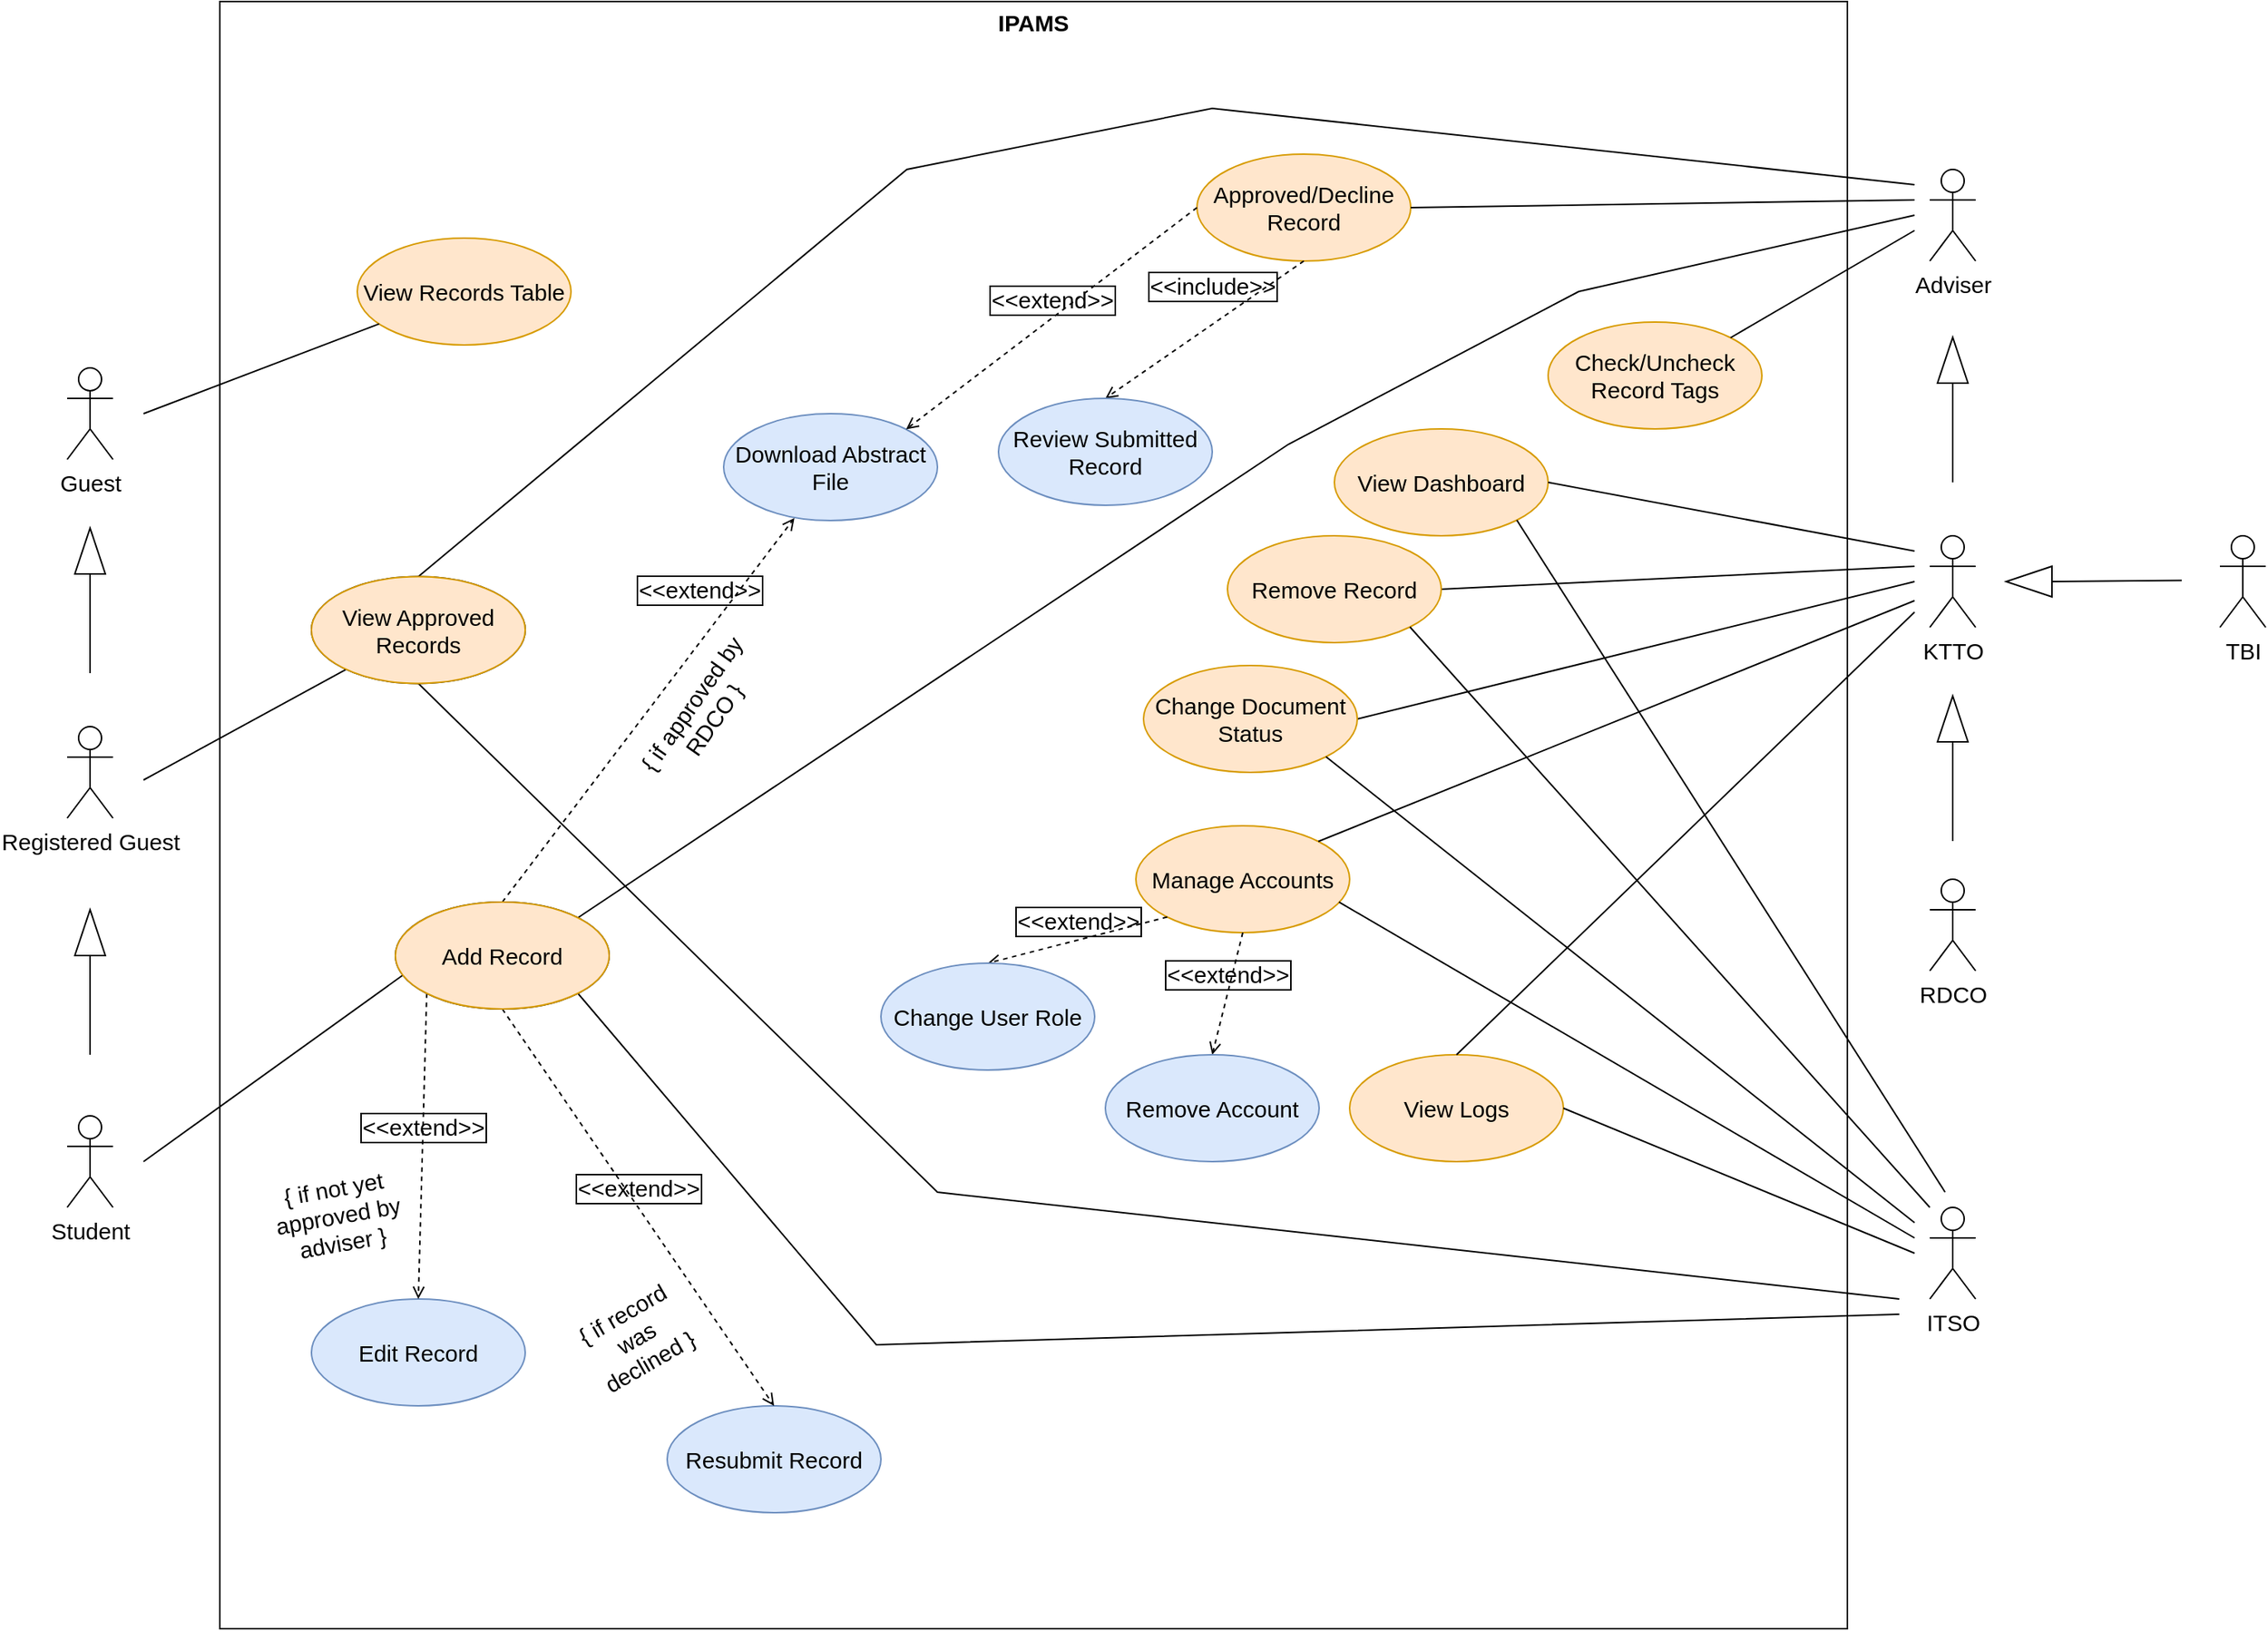 <mxfile version="17.0.0" type="github">
  <diagram id="wcthhbRkcaCc9vDPoBOK" name="Page-1">
    <mxGraphModel dx="1447" dy="750" grid="1" gridSize="10" guides="1" tooltips="1" connect="1" arrows="1" fold="1" page="1" pageScale="1" pageWidth="850" pageHeight="1100" math="0" shadow="0">
      <root>
        <mxCell id="0" />
        <mxCell id="1" parent="0" />
        <mxCell id="ioiu4KagPV8kMkHG_SKO-1" value="" style="whiteSpace=wrap;html=1;aspect=fixed;" parent="1" vertex="1">
          <mxGeometry x="390" y="50" width="1066" height="1066" as="geometry" />
        </mxCell>
        <mxCell id="ioiu4KagPV8kMkHG_SKO-3" value="Guest" style="shape=umlActor;verticalLabelPosition=bottom;verticalAlign=top;html=1;fontSize=15;" parent="1" vertex="1">
          <mxGeometry x="290" y="290" width="30" height="60" as="geometry" />
        </mxCell>
        <mxCell id="ioiu4KagPV8kMkHG_SKO-4" value="IPAMS" style="text;align=center;fontStyle=1;verticalAlign=middle;spacingLeft=3;spacingRight=3;strokeColor=none;rotatable=0;points=[[0,0.5],[1,0.5]];portConstraint=eastwest;fontSize=15;" parent="1" vertex="1">
          <mxGeometry x="883" y="50" width="80" height="26" as="geometry" />
        </mxCell>
        <mxCell id="ioiu4KagPV8kMkHG_SKO-6" value="Registered Guest" style="shape=umlActor;verticalLabelPosition=bottom;verticalAlign=top;html=1;fontSize=15;" parent="1" vertex="1">
          <mxGeometry x="290" y="525" width="30" height="60" as="geometry" />
        </mxCell>
        <mxCell id="ioiu4KagPV8kMkHG_SKO-7" value="Student" style="shape=umlActor;verticalLabelPosition=bottom;verticalAlign=top;html=1;fontSize=15;" parent="1" vertex="1">
          <mxGeometry x="290" y="780" width="30" height="60" as="geometry" />
        </mxCell>
        <mxCell id="ioiu4KagPV8kMkHG_SKO-8" value="KTTO" style="shape=umlActor;verticalLabelPosition=bottom;verticalAlign=top;html=1;fontSize=15;" parent="1" vertex="1">
          <mxGeometry x="1510" y="400" width="30" height="60" as="geometry" />
        </mxCell>
        <mxCell id="ioiu4KagPV8kMkHG_SKO-12" value="RDCO" style="shape=umlActor;verticalLabelPosition=bottom;verticalAlign=top;html=1;fontSize=15;" parent="1" vertex="1">
          <mxGeometry x="1510" y="625" width="30" height="60" as="geometry" />
        </mxCell>
        <mxCell id="ioiu4KagPV8kMkHG_SKO-18" value="Adviser" style="shape=umlActor;verticalLabelPosition=bottom;verticalAlign=top;html=1;fontSize=15;" parent="1" vertex="1">
          <mxGeometry x="1510" y="160" width="30" height="60" as="geometry" />
        </mxCell>
        <mxCell id="JJTdI-dGNaC50hc8QYsU-7" value="" style="endArrow=none;html=1;rounded=0;entryX=0.033;entryY=0.686;entryDx=0;entryDy=0;entryPerimeter=0;" parent="1" target="JJTdI-dGNaC50hc8QYsU-8" edge="1">
          <mxGeometry width="50" height="50" relative="1" as="geometry">
            <mxPoint x="340" y="810" as="sourcePoint" />
            <mxPoint x="580" y="810" as="targetPoint" />
          </mxGeometry>
        </mxCell>
        <mxCell id="JJTdI-dGNaC50hc8QYsU-8" value="&lt;font style=&quot;font-size: 15px&quot;&gt;Add Record&lt;/font&gt;" style="ellipse;whiteSpace=wrap;html=1;" parent="1" vertex="1">
          <mxGeometry x="505" y="640" width="140" height="70" as="geometry" />
        </mxCell>
        <mxCell id="JJTdI-dGNaC50hc8QYsU-27" value="" style="triangle;whiteSpace=wrap;html=1;fontSize=15;rotation=-90;" parent="1" vertex="1">
          <mxGeometry x="290" y="400" width="30" height="20" as="geometry" />
        </mxCell>
        <mxCell id="JJTdI-dGNaC50hc8QYsU-28" value="" style="endArrow=none;html=1;rounded=0;labelBorderColor=default;fontSize=15;entryX=0;entryY=0.5;entryDx=0;entryDy=0;" parent="1" target="JJTdI-dGNaC50hc8QYsU-27" edge="1">
          <mxGeometry width="50" height="50" relative="1" as="geometry">
            <mxPoint x="305" y="490" as="sourcePoint" />
            <mxPoint x="360" y="450" as="targetPoint" />
          </mxGeometry>
        </mxCell>
        <mxCell id="JJTdI-dGNaC50hc8QYsU-56" value="&lt;font style=&quot;font-size: 15px&quot;&gt;Approved/Decline Record&lt;/font&gt;" style="ellipse;whiteSpace=wrap;html=1;fillColor=#ffe6cc;strokeColor=#d79b00;" parent="1" vertex="1">
          <mxGeometry x="1030" y="150" width="140" height="70" as="geometry" />
        </mxCell>
        <mxCell id="JJTdI-dGNaC50hc8QYsU-57" value="" style="endArrow=none;html=1;rounded=0;labelBorderColor=default;fontSize=15;exitX=1;exitY=0.5;exitDx=0;exitDy=0;" parent="1" source="JJTdI-dGNaC50hc8QYsU-56" edge="1">
          <mxGeometry width="50" height="50" relative="1" as="geometry">
            <mxPoint x="1290" y="240" as="sourcePoint" />
            <mxPoint x="1500" y="180" as="targetPoint" />
          </mxGeometry>
        </mxCell>
        <mxCell id="JJTdI-dGNaC50hc8QYsU-59" value="&lt;font style=&quot;font-size: 15px&quot;&gt;Download Abstract File&lt;/font&gt;" style="ellipse;whiteSpace=wrap;html=1;fillColor=#dae8fc;strokeColor=#6c8ebf;" parent="1" vertex="1">
          <mxGeometry x="720" y="320" width="140" height="70" as="geometry" />
        </mxCell>
        <mxCell id="JJTdI-dGNaC50hc8QYsU-60" value="&amp;lt;&amp;lt;extend&amp;gt;&amp;gt;" style="html=1;verticalAlign=bottom;labelBackgroundColor=none;endArrow=open;endFill=0;dashed=1;rounded=0;labelBorderColor=default;fontSize=15;exitX=0;exitY=0.5;exitDx=0;exitDy=0;entryX=1;entryY=0;entryDx=0;entryDy=0;" parent="1" source="JJTdI-dGNaC50hc8QYsU-56" target="JJTdI-dGNaC50hc8QYsU-59" edge="1">
          <mxGeometry width="160" relative="1" as="geometry">
            <mxPoint x="970" y="400" as="sourcePoint" />
            <mxPoint x="1130" y="400" as="targetPoint" />
            <Array as="points" />
          </mxGeometry>
        </mxCell>
        <mxCell id="JJTdI-dGNaC50hc8QYsU-61" value="&lt;span style=&quot;font-size: 15px&quot;&gt;Check/Uncheck Record Tags&lt;/span&gt;" style="ellipse;whiteSpace=wrap;html=1;fillColor=#ffe6cc;strokeColor=#d79b00;" parent="1" vertex="1">
          <mxGeometry x="1260" y="260" width="140" height="70" as="geometry" />
        </mxCell>
        <mxCell id="JJTdI-dGNaC50hc8QYsU-62" value="" style="endArrow=none;html=1;rounded=0;labelBorderColor=default;fontSize=15;exitX=1;exitY=0;exitDx=0;exitDy=0;" parent="1" source="JJTdI-dGNaC50hc8QYsU-61" edge="1">
          <mxGeometry width="50" height="50" relative="1" as="geometry">
            <mxPoint x="1310" y="345" as="sourcePoint" />
            <mxPoint x="1500" y="200" as="targetPoint" />
          </mxGeometry>
        </mxCell>
        <mxCell id="JJTdI-dGNaC50hc8QYsU-65" value="&lt;font style=&quot;font-size: 15px&quot;&gt;Edit Record&lt;/font&gt;" style="ellipse;whiteSpace=wrap;html=1;fillColor=#dae8fc;strokeColor=#6c8ebf;" parent="1" vertex="1">
          <mxGeometry x="450" y="900" width="140" height="70" as="geometry" />
        </mxCell>
        <mxCell id="JJTdI-dGNaC50hc8QYsU-66" value="&amp;lt;&amp;lt;extend&amp;gt;&amp;gt;" style="html=1;verticalAlign=bottom;labelBackgroundColor=none;endArrow=open;endFill=0;dashed=1;rounded=0;labelBorderColor=default;fontSize=15;exitX=0;exitY=1;exitDx=0;exitDy=0;entryX=0.5;entryY=0;entryDx=0;entryDy=0;" parent="1" source="JJTdI-dGNaC50hc8QYsU-8" target="JJTdI-dGNaC50hc8QYsU-65" edge="1">
          <mxGeometry width="160" relative="1" as="geometry">
            <mxPoint x="929.995" y="845.002" as="sourcePoint" />
            <mxPoint x="990" y="1025.51" as="targetPoint" />
          </mxGeometry>
        </mxCell>
        <mxCell id="JJTdI-dGNaC50hc8QYsU-67" value="{ if not yet approved by adviser }" style="text;html=1;strokeColor=none;fillColor=none;align=center;verticalAlign=middle;whiteSpace=wrap;rounded=0;fontSize=15;rotation=-10;" parent="1" vertex="1">
          <mxGeometry x="410" y="800" width="115" height="90" as="geometry" />
        </mxCell>
        <mxCell id="JJTdI-dGNaC50hc8QYsU-70" value="&amp;lt;&amp;lt;extend&amp;gt;&amp;gt;" style="html=1;verticalAlign=bottom;labelBackgroundColor=none;endArrow=open;endFill=0;dashed=1;rounded=0;labelBorderColor=default;fontSize=15;exitX=0.5;exitY=0;exitDx=0;exitDy=0;entryX=0.331;entryY=0.976;entryDx=0;entryDy=0;entryPerimeter=0;" parent="1" source="JJTdI-dGNaC50hc8QYsU-8" target="JJTdI-dGNaC50hc8QYsU-59" edge="1">
          <mxGeometry x="0.462" y="13" width="160" relative="1" as="geometry">
            <mxPoint x="620" y="660" as="sourcePoint" />
            <mxPoint x="780" y="660" as="targetPoint" />
            <mxPoint as="offset" />
          </mxGeometry>
        </mxCell>
        <mxCell id="JJTdI-dGNaC50hc8QYsU-71" value="{ if approved by RDCO }" style="text;html=1;strokeColor=none;fillColor=none;align=center;verticalAlign=middle;whiteSpace=wrap;rounded=0;fontSize=15;rotation=-55;" parent="1" vertex="1">
          <mxGeometry x="630" y="470" width="151.79" height="90" as="geometry" />
        </mxCell>
        <mxCell id="JJTdI-dGNaC50hc8QYsU-72" value="&amp;lt;&amp;lt;include&amp;gt;&amp;gt;" style="html=1;verticalAlign=bottom;labelBackgroundColor=none;endArrow=open;endFill=0;dashed=1;rounded=0;labelBorderColor=default;fontSize=15;entryX=0.5;entryY=0;entryDx=0;entryDy=0;exitX=0.5;exitY=1;exitDx=0;exitDy=0;" parent="1" source="JJTdI-dGNaC50hc8QYsU-56" target="JJTdI-dGNaC50hc8QYsU-73" edge="1">
          <mxGeometry x="-0.16" y="-9" width="160" relative="1" as="geometry">
            <mxPoint x="800" y="290" as="sourcePoint" />
            <mxPoint x="960" y="290" as="targetPoint" />
            <mxPoint y="-1" as="offset" />
          </mxGeometry>
        </mxCell>
        <mxCell id="JJTdI-dGNaC50hc8QYsU-73" value="&lt;font style=&quot;font-size: 15px&quot;&gt;Review Submitted Record&lt;/font&gt;" style="ellipse;whiteSpace=wrap;html=1;fillColor=#dae8fc;strokeColor=#6c8ebf;" parent="1" vertex="1">
          <mxGeometry x="900" y="310" width="140" height="70" as="geometry" />
        </mxCell>
        <mxCell id="JJTdI-dGNaC50hc8QYsU-76" value="View Dashboard" style="ellipse;whiteSpace=wrap;html=1;fontSize=15;fillColor=#ffe6cc;strokeColor=#d79b00;" parent="1" vertex="1">
          <mxGeometry x="1120" y="330" width="140" height="70" as="geometry" />
        </mxCell>
        <mxCell id="JJTdI-dGNaC50hc8QYsU-79" value="" style="endArrow=none;html=1;rounded=0;labelBorderColor=default;fontSize=15;exitX=1;exitY=0.5;exitDx=0;exitDy=0;" parent="1" source="JJTdI-dGNaC50hc8QYsU-76" edge="1">
          <mxGeometry width="50" height="50" relative="1" as="geometry">
            <mxPoint x="1189.995" y="525.508" as="sourcePoint" />
            <mxPoint x="1500" y="410" as="targetPoint" />
          </mxGeometry>
        </mxCell>
        <mxCell id="JJTdI-dGNaC50hc8QYsU-80" value="" style="endArrow=none;html=1;rounded=0;labelBorderColor=default;fontSize=15;exitX=1;exitY=0.5;exitDx=0;exitDy=0;" parent="1" source="JJTdI-dGNaC50hc8QYsU-81" edge="1">
          <mxGeometry width="50" height="50" relative="1" as="geometry">
            <mxPoint x="1250" y="455" as="sourcePoint" />
            <mxPoint x="1500" y="420" as="targetPoint" />
          </mxGeometry>
        </mxCell>
        <mxCell id="JJTdI-dGNaC50hc8QYsU-81" value="&lt;font style=&quot;font-size: 15px&quot;&gt;Remove Record&lt;/font&gt;" style="ellipse;whiteSpace=wrap;html=1;fillColor=#ffe6cc;strokeColor=#d79b00;" parent="1" vertex="1">
          <mxGeometry x="1050" y="400" width="140" height="70" as="geometry" />
        </mxCell>
        <mxCell id="JJTdI-dGNaC50hc8QYsU-85" value="" style="endArrow=none;html=1;rounded=0;labelBorderColor=default;fontSize=15;exitX=1;exitY=0.5;exitDx=0;exitDy=0;" parent="1" source="JJTdI-dGNaC50hc8QYsU-86" edge="1">
          <mxGeometry width="50" height="50" relative="1" as="geometry">
            <mxPoint x="1160" y="535" as="sourcePoint" />
            <mxPoint x="1500" y="430" as="targetPoint" />
          </mxGeometry>
        </mxCell>
        <mxCell id="JJTdI-dGNaC50hc8QYsU-86" value="&lt;font style=&quot;font-size: 15px&quot;&gt;Change Document Status&lt;/font&gt;" style="ellipse;whiteSpace=wrap;html=1;fillColor=#ffe6cc;strokeColor=#d79b00;" parent="1" vertex="1">
          <mxGeometry x="995" y="485" width="140" height="70" as="geometry" />
        </mxCell>
        <mxCell id="JJTdI-dGNaC50hc8QYsU-87" value="&lt;span style=&quot;font-size: 15px&quot;&gt;Manage Accounts&lt;/span&gt;" style="ellipse;whiteSpace=wrap;html=1;fillColor=#ffe6cc;strokeColor=#d79b00;" parent="1" vertex="1">
          <mxGeometry x="990" y="590" width="140" height="70" as="geometry" />
        </mxCell>
        <mxCell id="JJTdI-dGNaC50hc8QYsU-88" value="" style="endArrow=none;html=1;rounded=0;labelBorderColor=default;fontSize=15;exitX=1;exitY=0;exitDx=0;exitDy=0;" parent="1" source="JJTdI-dGNaC50hc8QYsU-87" edge="1">
          <mxGeometry width="50" height="50" relative="1" as="geometry">
            <mxPoint x="1100" y="487.5" as="sourcePoint" />
            <mxPoint x="1500" y="442.5" as="targetPoint" />
          </mxGeometry>
        </mxCell>
        <mxCell id="JJTdI-dGNaC50hc8QYsU-90" value="&amp;lt;&amp;lt;extend&amp;gt;&amp;gt;" style="html=1;verticalAlign=bottom;labelBackgroundColor=none;endArrow=open;endFill=0;dashed=1;rounded=0;labelBorderColor=default;fontSize=15;entryX=0.5;entryY=0;entryDx=0;entryDy=0;exitX=0;exitY=1;exitDx=0;exitDy=0;" parent="1" source="JJTdI-dGNaC50hc8QYsU-87" target="JJTdI-dGNaC50hc8QYsU-91" edge="1">
          <mxGeometry width="160" relative="1" as="geometry">
            <mxPoint x="1210.005" y="559.492" as="sourcePoint" />
            <mxPoint x="1000.01" y="670.0" as="targetPoint" />
          </mxGeometry>
        </mxCell>
        <mxCell id="JJTdI-dGNaC50hc8QYsU-91" value="&lt;font style=&quot;font-size: 15px&quot;&gt;Change User Role&lt;/font&gt;" style="ellipse;whiteSpace=wrap;html=1;fillColor=#dae8fc;strokeColor=#6c8ebf;" parent="1" vertex="1">
          <mxGeometry x="823" y="680" width="140" height="70" as="geometry" />
        </mxCell>
        <mxCell id="JJTdI-dGNaC50hc8QYsU-94" value="&amp;lt;&amp;lt;extend&amp;gt;&amp;gt;" style="html=1;verticalAlign=bottom;labelBackgroundColor=none;endArrow=open;endFill=0;dashed=1;rounded=0;labelBorderColor=default;fontSize=15;entryX=0.5;entryY=0;entryDx=0;entryDy=0;exitX=0.5;exitY=1;exitDx=0;exitDy=0;" parent="1" source="JJTdI-dGNaC50hc8QYsU-87" target="JJTdI-dGNaC50hc8QYsU-95" edge="1">
          <mxGeometry width="160" relative="1" as="geometry">
            <mxPoint x="1320.834" y="593.919" as="sourcePoint" />
            <mxPoint x="1200.01" y="711.09" as="targetPoint" />
          </mxGeometry>
        </mxCell>
        <mxCell id="JJTdI-dGNaC50hc8QYsU-95" value="&lt;font style=&quot;font-size: 15px&quot;&gt;Remove Account&lt;/font&gt;" style="ellipse;whiteSpace=wrap;html=1;fillColor=#dae8fc;strokeColor=#6c8ebf;" parent="1" vertex="1">
          <mxGeometry x="970" y="740" width="140" height="70" as="geometry" />
        </mxCell>
        <mxCell id="JJTdI-dGNaC50hc8QYsU-97" value="&lt;span style=&quot;font-size: 15px&quot;&gt;View Logs&lt;/span&gt;" style="ellipse;whiteSpace=wrap;html=1;fillColor=#ffe6cc;strokeColor=#d79b00;" parent="1" vertex="1">
          <mxGeometry x="1130" y="740" width="140" height="70" as="geometry" />
        </mxCell>
        <mxCell id="JJTdI-dGNaC50hc8QYsU-98" value="" style="endArrow=none;html=1;rounded=0;labelBorderColor=default;fontSize=15;exitX=0.5;exitY=0;exitDx=0;exitDy=0;" parent="1" source="JJTdI-dGNaC50hc8QYsU-97" edge="1">
          <mxGeometry width="50" height="50" relative="1" as="geometry">
            <mxPoint x="1250" y="525" as="sourcePoint" />
            <mxPoint x="1500" y="450" as="targetPoint" />
          </mxGeometry>
        </mxCell>
        <mxCell id="JJTdI-dGNaC50hc8QYsU-99" value="" style="triangle;whiteSpace=wrap;html=1;fontSize=15;rotation=-90;" parent="1" vertex="1">
          <mxGeometry x="290" y="650" width="30" height="20" as="geometry" />
        </mxCell>
        <mxCell id="JJTdI-dGNaC50hc8QYsU-100" value="" style="endArrow=none;html=1;rounded=0;labelBorderColor=default;fontSize=15;entryX=0;entryY=0.5;entryDx=0;entryDy=0;" parent="1" target="JJTdI-dGNaC50hc8QYsU-99" edge="1">
          <mxGeometry width="50" height="50" relative="1" as="geometry">
            <mxPoint x="305" y="740" as="sourcePoint" />
            <mxPoint x="360" y="700" as="targetPoint" />
          </mxGeometry>
        </mxCell>
        <mxCell id="JJTdI-dGNaC50hc8QYsU-101" value="" style="triangle;whiteSpace=wrap;html=1;fontSize=15;rotation=-90;" parent="1" vertex="1">
          <mxGeometry x="1510" y="275" width="30" height="20" as="geometry" />
        </mxCell>
        <mxCell id="JJTdI-dGNaC50hc8QYsU-102" value="" style="endArrow=none;html=1;rounded=0;labelBorderColor=default;fontSize=15;entryX=0;entryY=0.5;entryDx=0;entryDy=0;" parent="1" target="JJTdI-dGNaC50hc8QYsU-101" edge="1">
          <mxGeometry width="50" height="50" relative="1" as="geometry">
            <mxPoint x="1525" y="365" as="sourcePoint" />
            <mxPoint x="1580" y="325" as="targetPoint" />
          </mxGeometry>
        </mxCell>
        <mxCell id="JJTdI-dGNaC50hc8QYsU-103" value="" style="triangle;whiteSpace=wrap;html=1;fontSize=15;rotation=-90;" parent="1" vertex="1">
          <mxGeometry x="1510" y="510" width="30" height="20" as="geometry" />
        </mxCell>
        <mxCell id="JJTdI-dGNaC50hc8QYsU-104" value="" style="endArrow=none;html=1;rounded=0;labelBorderColor=default;fontSize=15;entryX=0;entryY=0.5;entryDx=0;entryDy=0;" parent="1" target="JJTdI-dGNaC50hc8QYsU-103" edge="1">
          <mxGeometry width="50" height="50" relative="1" as="geometry">
            <mxPoint x="1525" y="600.0" as="sourcePoint" />
            <mxPoint x="1580" y="560" as="targetPoint" />
          </mxGeometry>
        </mxCell>
        <mxCell id="JJTdI-dGNaC50hc8QYsU-111" value="TBI" style="shape=umlActor;verticalLabelPosition=bottom;verticalAlign=top;html=1;fontSize=15;" parent="1" vertex="1">
          <mxGeometry x="1700" y="400" width="30" height="60" as="geometry" />
        </mxCell>
        <mxCell id="JJTdI-dGNaC50hc8QYsU-113" value="" style="endArrow=none;html=1;rounded=0;labelBorderColor=default;fontSize=15;exitX=0;exitY=0.5;exitDx=0;exitDy=0;" parent="1" source="JJTdI-dGNaC50hc8QYsU-119" edge="1">
          <mxGeometry width="50" height="50" relative="1" as="geometry">
            <mxPoint x="1610" y="429.29" as="sourcePoint" />
            <mxPoint x="1675" y="429.29" as="targetPoint" />
          </mxGeometry>
        </mxCell>
        <mxCell id="JJTdI-dGNaC50hc8QYsU-119" value="" style="triangle;whiteSpace=wrap;html=1;fontSize=15;rotation=-180;" parent="1" vertex="1">
          <mxGeometry x="1560" y="420" width="30" height="20" as="geometry" />
        </mxCell>
        <mxCell id="JJTdI-dGNaC50hc8QYsU-122" value="" style="endArrow=none;html=1;rounded=0;labelBorderColor=default;fontSize=15;exitX=1;exitY=0;exitDx=0;exitDy=0;" parent="1" source="JJTdI-dGNaC50hc8QYsU-8" edge="1">
          <mxGeometry width="50" height="50" relative="1" as="geometry">
            <mxPoint x="1349.995" y="246.508" as="sourcePoint" />
            <mxPoint x="1500" y="190" as="targetPoint" />
            <Array as="points">
              <mxPoint x="1090" y="340" />
              <mxPoint x="1280" y="240" />
            </Array>
          </mxGeometry>
        </mxCell>
        <mxCell id="JJTdI-dGNaC50hc8QYsU-125" value="" style="endArrow=none;html=1;rounded=0;exitX=0.5;exitY=0;exitDx=0;exitDy=0;" parent="1" source="JJTdI-dGNaC50hc8QYsU-141" edge="1">
          <mxGeometry width="50" height="50" relative="1" as="geometry">
            <mxPoint x="660" y="280" as="sourcePoint" />
            <mxPoint x="1500" y="170" as="targetPoint" />
            <Array as="points">
              <mxPoint x="840" y="160" />
              <mxPoint x="1040" y="120" />
            </Array>
          </mxGeometry>
        </mxCell>
        <mxCell id="JJTdI-dGNaC50hc8QYsU-126" value="ITSO" style="shape=umlActor;verticalLabelPosition=bottom;verticalAlign=top;html=1;fontSize=15;" parent="1" vertex="1">
          <mxGeometry x="1510" y="840" width="30" height="60" as="geometry" />
        </mxCell>
        <mxCell id="JJTdI-dGNaC50hc8QYsU-127" value="" style="endArrow=none;html=1;rounded=0;labelBorderColor=default;fontSize=15;exitX=1;exitY=0.5;exitDx=0;exitDy=0;" parent="1" source="JJTdI-dGNaC50hc8QYsU-97" edge="1">
          <mxGeometry width="50" height="50" relative="1" as="geometry">
            <mxPoint x="1340" y="610" as="sourcePoint" />
            <mxPoint x="1500" y="870" as="targetPoint" />
          </mxGeometry>
        </mxCell>
        <mxCell id="JJTdI-dGNaC50hc8QYsU-128" value="" style="endArrow=none;html=1;rounded=0;labelBorderColor=default;fontSize=15;exitX=0.95;exitY=0.714;exitDx=0;exitDy=0;exitPerimeter=0;" parent="1" source="JJTdI-dGNaC50hc8QYsU-87" edge="1">
          <mxGeometry width="50" height="50" relative="1" as="geometry">
            <mxPoint x="1239.497" y="809.749" as="sourcePoint" />
            <mxPoint x="1500" y="860" as="targetPoint" />
          </mxGeometry>
        </mxCell>
        <mxCell id="JJTdI-dGNaC50hc8QYsU-129" value="" style="endArrow=none;html=1;rounded=0;labelBorderColor=default;fontSize=15;exitX=1;exitY=1;exitDx=0;exitDy=0;" parent="1" source="JJTdI-dGNaC50hc8QYsU-86" edge="1">
          <mxGeometry width="50" height="50" relative="1" as="geometry">
            <mxPoint x="1139.497" y="659.749" as="sourcePoint" />
            <mxPoint x="1500" y="850" as="targetPoint" />
          </mxGeometry>
        </mxCell>
        <mxCell id="JJTdI-dGNaC50hc8QYsU-130" value="" style="endArrow=none;html=1;rounded=0;labelBorderColor=default;fontSize=15;exitX=1;exitY=1;exitDx=0;exitDy=0;" parent="1" source="JJTdI-dGNaC50hc8QYsU-81" edge="1">
          <mxGeometry width="50" height="50" relative="1" as="geometry">
            <mxPoint x="1124.497" y="554.749" as="sourcePoint" />
            <mxPoint x="1510" y="840" as="targetPoint" />
          </mxGeometry>
        </mxCell>
        <mxCell id="JJTdI-dGNaC50hc8QYsU-131" value="" style="endArrow=none;html=1;rounded=0;labelBorderColor=default;fontSize=15;exitX=1;exitY=1;exitDx=0;exitDy=0;" parent="1" source="JJTdI-dGNaC50hc8QYsU-76" edge="1">
          <mxGeometry width="50" height="50" relative="1" as="geometry">
            <mxPoint x="1179.497" y="469.749" as="sourcePoint" />
            <mxPoint x="1520" y="830" as="targetPoint" />
          </mxGeometry>
        </mxCell>
        <mxCell id="JJTdI-dGNaC50hc8QYsU-132" value="" style="endArrow=none;html=1;rounded=0;labelBorderColor=default;fontSize=15;exitX=1;exitY=1;exitDx=0;exitDy=0;" parent="1" source="JJTdI-dGNaC50hc8QYsU-8" edge="1">
          <mxGeometry width="50" height="50" relative="1" as="geometry">
            <mxPoint x="679.997" y="709.999" as="sourcePoint" />
            <mxPoint x="1490" y="910" as="targetPoint" />
            <Array as="points">
              <mxPoint x="820" y="930" />
            </Array>
          </mxGeometry>
        </mxCell>
        <mxCell id="JJTdI-dGNaC50hc8QYsU-133" value="" style="endArrow=none;html=1;rounded=0;labelBorderColor=default;fontSize=15;exitX=0.5;exitY=1;exitDx=0;exitDy=0;" parent="1" source="JJTdI-dGNaC50hc8QYsU-141" edge="1">
          <mxGeometry width="50" height="50" relative="1" as="geometry">
            <mxPoint x="1239.497" y="809.749" as="sourcePoint" />
            <mxPoint x="1490" y="900" as="targetPoint" />
            <Array as="points">
              <mxPoint x="860" y="830" />
            </Array>
          </mxGeometry>
        </mxCell>
        <mxCell id="JJTdI-dGNaC50hc8QYsU-2" value="&lt;font style=&quot;font-size: 15px&quot;&gt;View Records Table&lt;/font&gt;" style="ellipse;whiteSpace=wrap;html=1;fillColor=#ffe6cc;strokeColor=#d79b00;" parent="1" vertex="1">
          <mxGeometry x="480" y="205" width="140" height="70" as="geometry" />
        </mxCell>
        <mxCell id="JJTdI-dGNaC50hc8QYsU-135" value="" style="endArrow=none;html=1;rounded=0;" parent="1" target="JJTdI-dGNaC50hc8QYsU-2" edge="1">
          <mxGeometry width="50" height="50" relative="1" as="geometry">
            <mxPoint x="340.0" y="320" as="sourcePoint" />
            <mxPoint x="580.0" y="320" as="targetPoint" />
          </mxGeometry>
        </mxCell>
        <mxCell id="JJTdI-dGNaC50hc8QYsU-138" value="&lt;font style=&quot;font-size: 15px&quot;&gt;Resubmit Record&lt;/font&gt;" style="ellipse;whiteSpace=wrap;html=1;fillColor=#dae8fc;strokeColor=#6c8ebf;" parent="1" vertex="1">
          <mxGeometry x="683" y="970" width="140" height="70" as="geometry" />
        </mxCell>
        <mxCell id="JJTdI-dGNaC50hc8QYsU-139" value="&amp;lt;&amp;lt;extend&amp;gt;&amp;gt;" style="html=1;verticalAlign=bottom;labelBackgroundColor=none;endArrow=open;endFill=0;dashed=1;rounded=0;labelBorderColor=default;fontSize=15;exitX=0.5;exitY=1;exitDx=0;exitDy=0;entryX=0.5;entryY=0;entryDx=0;entryDy=0;" parent="1" source="JJTdI-dGNaC50hc8QYsU-8" target="JJTdI-dGNaC50hc8QYsU-138" edge="1">
          <mxGeometry width="160" relative="1" as="geometry">
            <mxPoint x="610.0" y="720" as="sourcePoint" />
            <mxPoint x="1185" y="1095.51" as="targetPoint" />
          </mxGeometry>
        </mxCell>
        <mxCell id="JJTdI-dGNaC50hc8QYsU-140" value="{ if record was declined }" style="text;html=1;strokeColor=none;fillColor=none;align=center;verticalAlign=middle;whiteSpace=wrap;rounded=0;fontSize=15;rotation=-30;" parent="1" vertex="1">
          <mxGeometry x="620" y="870" width="85" height="110" as="geometry" />
        </mxCell>
        <mxCell id="JJTdI-dGNaC50hc8QYsU-141" value="&lt;font style=&quot;font-size: 15px&quot;&gt;View Approved Records&lt;/font&gt;" style="ellipse;whiteSpace=wrap;html=1;" parent="1" vertex="1">
          <mxGeometry x="450" y="426.73" width="140" height="70" as="geometry" />
        </mxCell>
        <mxCell id="JJTdI-dGNaC50hc8QYsU-142" value="" style="endArrow=none;html=1;rounded=0;" parent="1" target="JJTdI-dGNaC50hc8QYsU-141" edge="1">
          <mxGeometry width="50" height="50" relative="1" as="geometry">
            <mxPoint x="340.0" y="560" as="sourcePoint" />
            <mxPoint x="580.0" y="560" as="targetPoint" />
          </mxGeometry>
        </mxCell>
        <mxCell id="3bCKaf0WXBqxAJ5QHQdf-1" value="&lt;font style=&quot;font-size: 15px&quot;&gt;Add Record&lt;/font&gt;" style="ellipse;whiteSpace=wrap;html=1;fillColor=#ffe6cc;strokeColor=#d79b00;" vertex="1" parent="1">
          <mxGeometry x="505" y="640" width="140" height="70" as="geometry" />
        </mxCell>
        <mxCell id="3bCKaf0WXBqxAJ5QHQdf-2" value="&lt;font style=&quot;font-size: 15px&quot;&gt;View Approved Records&lt;/font&gt;" style="ellipse;whiteSpace=wrap;html=1;fillColor=#ffe6cc;strokeColor=#d79b00;" vertex="1" parent="1">
          <mxGeometry x="450" y="426.73" width="140" height="70" as="geometry" />
        </mxCell>
      </root>
    </mxGraphModel>
  </diagram>
</mxfile>

